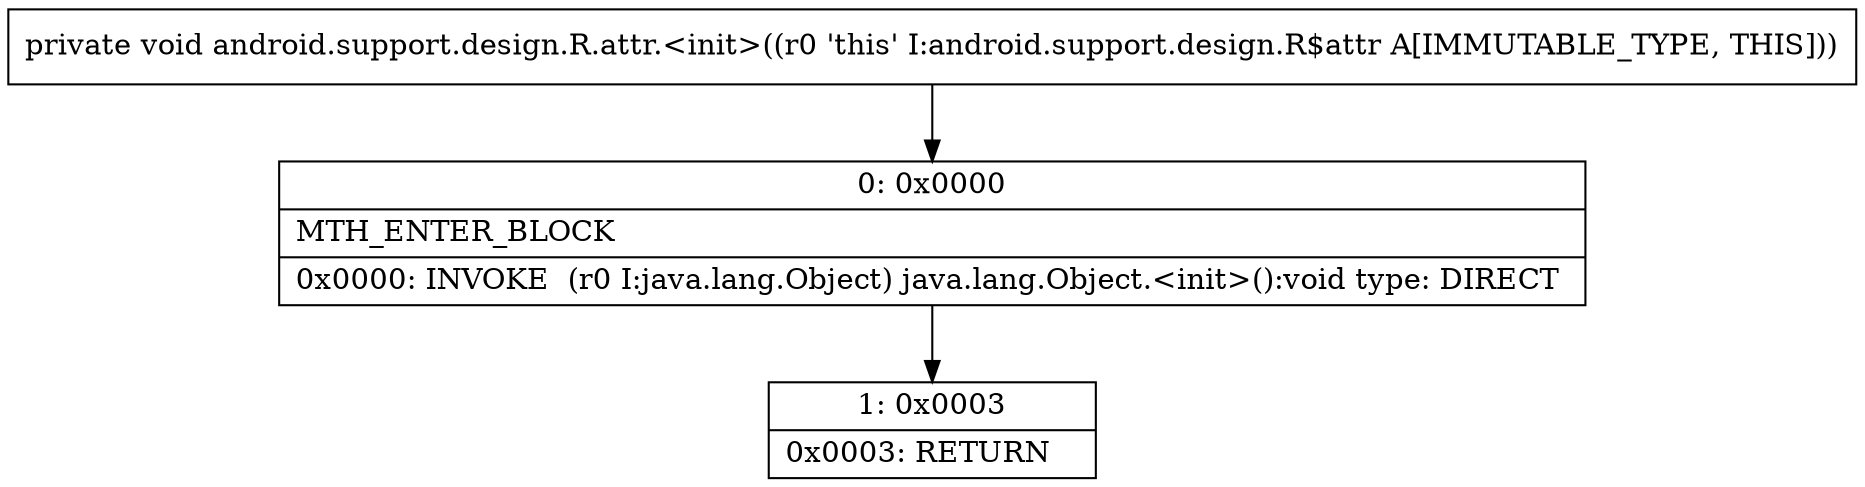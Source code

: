 digraph "CFG forandroid.support.design.R.attr.\<init\>()V" {
Node_0 [shape=record,label="{0\:\ 0x0000|MTH_ENTER_BLOCK\l|0x0000: INVOKE  (r0 I:java.lang.Object) java.lang.Object.\<init\>():void type: DIRECT \l}"];
Node_1 [shape=record,label="{1\:\ 0x0003|0x0003: RETURN   \l}"];
MethodNode[shape=record,label="{private void android.support.design.R.attr.\<init\>((r0 'this' I:android.support.design.R$attr A[IMMUTABLE_TYPE, THIS])) }"];
MethodNode -> Node_0;
Node_0 -> Node_1;
}

